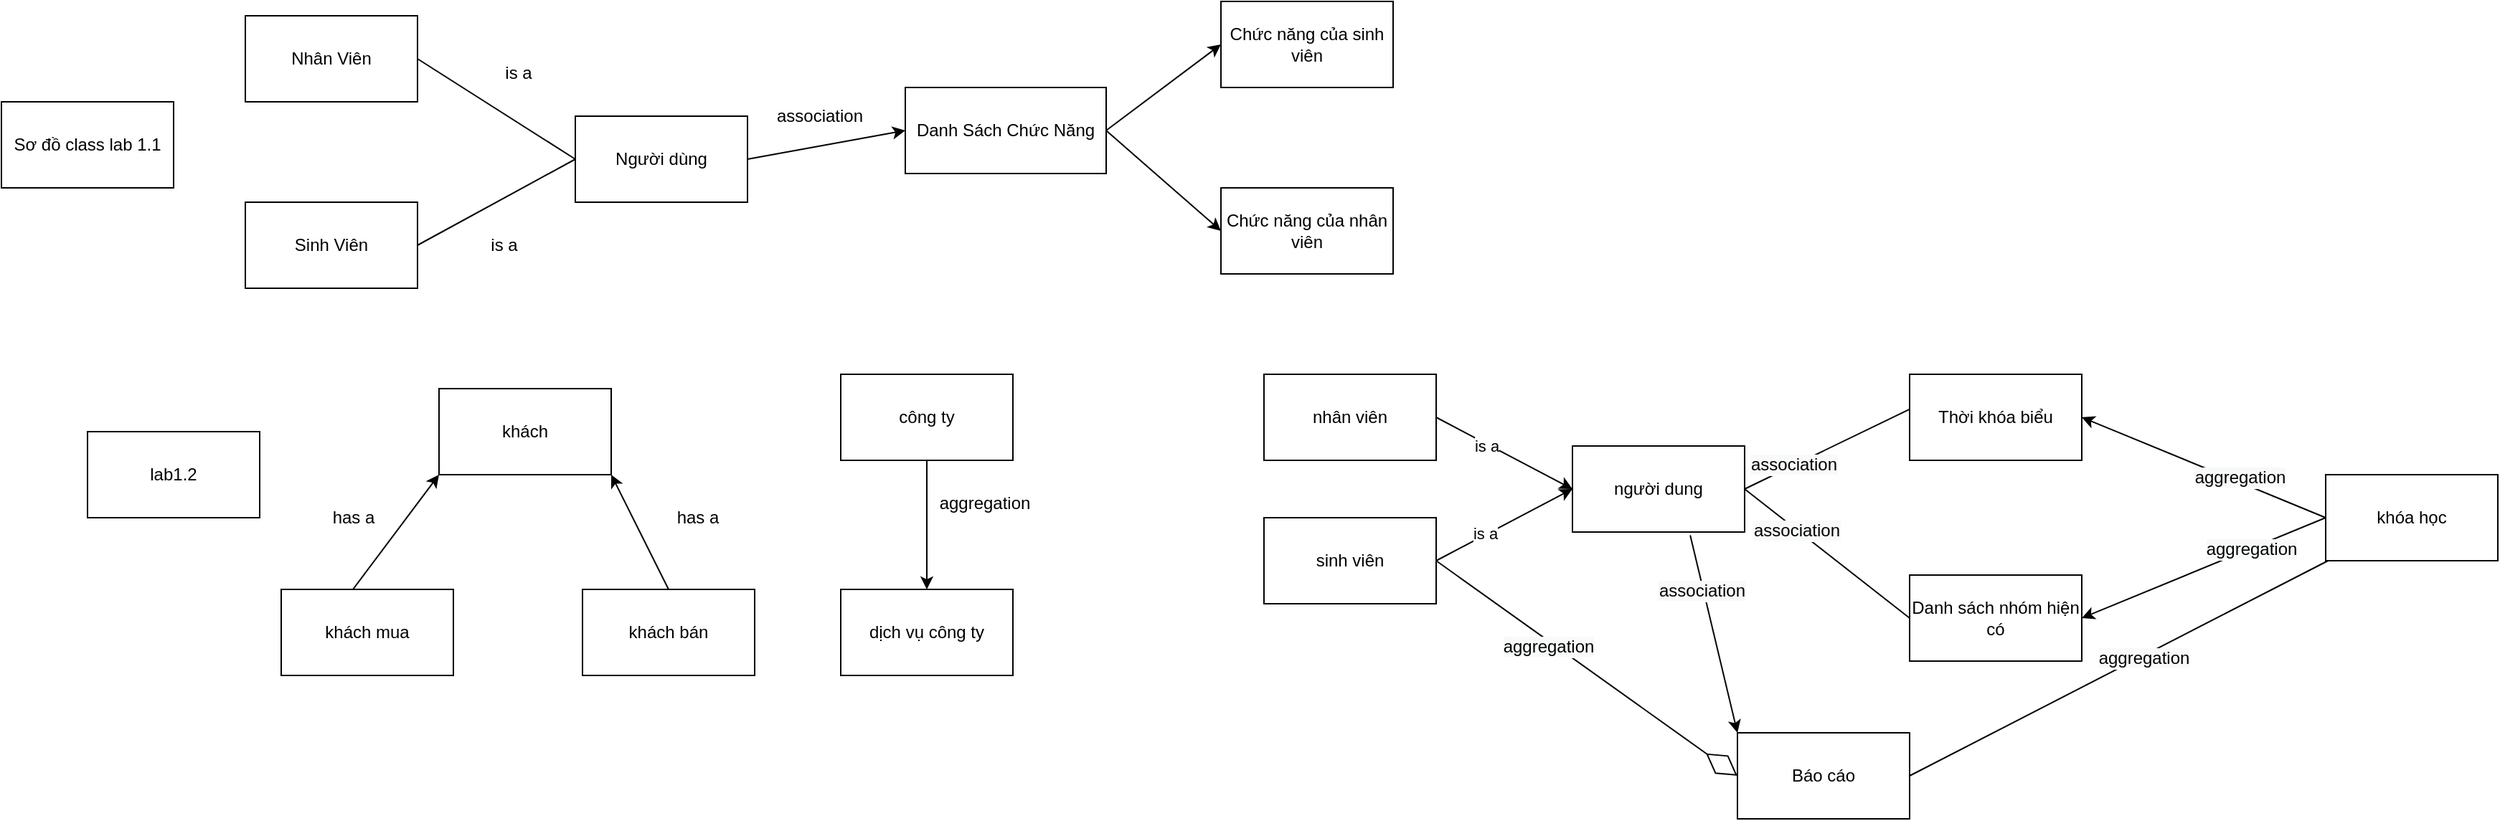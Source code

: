 <mxfile version="17.4.6" type="google"><diagram id="Z_KpYAJ9YNS1ixB8D1k8" name="Page-1"><mxGraphModel grid="1" page="1" gridSize="10" guides="1" tooltips="1" connect="1" arrows="1" fold="1" pageScale="1" pageWidth="850" pageHeight="1100" math="0" shadow="0"><root><mxCell id="0"/><mxCell id="1" parent="0"/><mxCell id="WNBe4KdS5Xk9iNWMUz5a-10" value="Nhân Viên" style="whiteSpace=wrap;html=1;" vertex="1" parent="1"><mxGeometry x="290" y="320" width="120" height="60" as="geometry"/></mxCell><mxCell id="WNBe4KdS5Xk9iNWMUz5a-11" value="Sinh Viên" style="whiteSpace=wrap;html=1;" vertex="1" parent="1"><mxGeometry x="290" y="450" width="120" height="60" as="geometry"/></mxCell><mxCell id="WNBe4KdS5Xk9iNWMUz5a-12" value="Người dùng" style="whiteSpace=wrap;html=1;" vertex="1" parent="1"><mxGeometry x="520" y="390" width="120" height="60" as="geometry"/></mxCell><mxCell id="WNBe4KdS5Xk9iNWMUz5a-13" value="" style="endArrow=none;html=1;rounded=0;entryX=0;entryY=0.5;entryDx=0;entryDy=0;" edge="1" parent="1" target="WNBe4KdS5Xk9iNWMUz5a-12"><mxGeometry width="50" height="50" relative="1" as="geometry"><mxPoint x="410" y="350" as="sourcePoint"/><mxPoint x="460" y="300" as="targetPoint"/></mxGeometry></mxCell><mxCell id="WNBe4KdS5Xk9iNWMUz5a-14" value="" style="endArrow=none;html=1;rounded=0;entryX=0;entryY=0.5;entryDx=0;entryDy=0;" edge="1" parent="1" target="WNBe4KdS5Xk9iNWMUz5a-12"><mxGeometry width="50" height="50" relative="1" as="geometry"><mxPoint x="410" y="480" as="sourcePoint"/><mxPoint x="460" y="430" as="targetPoint"/></mxGeometry></mxCell><mxCell id="WNBe4KdS5Xk9iNWMUz5a-17" value="is a" style="text;html=1;align=center;verticalAlign=middle;resizable=0;points=[];autosize=1;strokeColor=none;fillColor=none;" vertex="1" parent="1"><mxGeometry x="465" y="350" width="30" height="20" as="geometry"/></mxCell><mxCell id="WNBe4KdS5Xk9iNWMUz5a-18" value="is a" style="text;html=1;align=center;verticalAlign=middle;resizable=0;points=[];autosize=1;strokeColor=none;fillColor=none;" vertex="1" parent="1"><mxGeometry x="455" y="470" width="30" height="20" as="geometry"/></mxCell><mxCell id="WNBe4KdS5Xk9iNWMUz5a-20" value="Danh Sách Chức Năng" style="whiteSpace=wrap;html=1;" vertex="1" parent="1"><mxGeometry x="750" y="370" width="140" height="60" as="geometry"/></mxCell><mxCell id="WNBe4KdS5Xk9iNWMUz5a-21" value="" style="endArrow=classic;html=1;rounded=0;exitX=1;exitY=0.5;exitDx=0;exitDy=0;" edge="1" parent="1" source="WNBe4KdS5Xk9iNWMUz5a-12"><mxGeometry width="50" height="50" relative="1" as="geometry"><mxPoint x="730" y="260" as="sourcePoint"/><mxPoint x="750" y="400" as="targetPoint"/></mxGeometry></mxCell><mxCell id="WNBe4KdS5Xk9iNWMUz5a-22" value="association" style="text;html=1;align=center;verticalAlign=middle;resizable=0;points=[];autosize=1;strokeColor=none;fillColor=none;" vertex="1" parent="1"><mxGeometry x="650" y="380" width="80" height="20" as="geometry"/></mxCell><mxCell id="WNBe4KdS5Xk9iNWMUz5a-23" value="khách" style="whiteSpace=wrap;html=1;" vertex="1" parent="1"><mxGeometry x="425" y="580" width="120" height="60" as="geometry"/></mxCell><mxCell id="WNBe4KdS5Xk9iNWMUz5a-24" value="khách mua" style="whiteSpace=wrap;html=1;" vertex="1" parent="1"><mxGeometry x="315" y="720" width="120" height="60" as="geometry"/></mxCell><mxCell id="WNBe4KdS5Xk9iNWMUz5a-25" value="khách bán" style="whiteSpace=wrap;html=1;" vertex="1" parent="1"><mxGeometry x="525" y="720" width="120" height="60" as="geometry"/></mxCell><mxCell id="WNBe4KdS5Xk9iNWMUz5a-26" value="" style="endArrow=classic;html=1;rounded=0;entryX=0;entryY=1;entryDx=0;entryDy=0;" edge="1" parent="1" target="WNBe4KdS5Xk9iNWMUz5a-23"><mxGeometry width="50" height="50" relative="1" as="geometry"><mxPoint x="365" y="720" as="sourcePoint"/><mxPoint x="415" y="670" as="targetPoint"/></mxGeometry></mxCell><mxCell id="WNBe4KdS5Xk9iNWMUz5a-27" value="" style="endArrow=classic;html=1;rounded=0;entryX=1;entryY=1;entryDx=0;entryDy=0;" edge="1" parent="1" target="WNBe4KdS5Xk9iNWMUz5a-23"><mxGeometry width="50" height="50" relative="1" as="geometry"><mxPoint x="585" y="720" as="sourcePoint"/><mxPoint x="645" y="640" as="targetPoint"/></mxGeometry></mxCell><mxCell id="WNBe4KdS5Xk9iNWMUz5a-28" value="has a" style="text;html=1;align=center;verticalAlign=middle;resizable=0;points=[];autosize=1;strokeColor=none;fillColor=none;" vertex="1" parent="1"><mxGeometry x="345" y="660" width="40" height="20" as="geometry"/></mxCell><mxCell id="WNBe4KdS5Xk9iNWMUz5a-29" value="has a" style="text;html=1;align=center;verticalAlign=middle;resizable=0;points=[];autosize=1;strokeColor=none;fillColor=none;" vertex="1" parent="1"><mxGeometry x="585" y="660" width="40" height="20" as="geometry"/></mxCell><mxCell id="WNBe4KdS5Xk9iNWMUz5a-30" value="công ty" style="whiteSpace=wrap;html=1;" vertex="1" parent="1"><mxGeometry x="705" y="570" width="120" height="60" as="geometry"/></mxCell><mxCell id="WNBe4KdS5Xk9iNWMUz5a-31" value="dịch vụ công ty" style="whiteSpace=wrap;html=1;" vertex="1" parent="1"><mxGeometry x="705" y="720" width="120" height="60" as="geometry"/></mxCell><mxCell id="WNBe4KdS5Xk9iNWMUz5a-32" value="" style="endArrow=classic;html=1;rounded=0;entryX=0.5;entryY=0;entryDx=0;entryDy=0;" edge="1" parent="1" target="WNBe4KdS5Xk9iNWMUz5a-31"><mxGeometry width="50" height="50" relative="1" as="geometry"><mxPoint x="765" y="630" as="sourcePoint"/><mxPoint x="825" y="550" as="targetPoint"/></mxGeometry></mxCell><mxCell id="WNBe4KdS5Xk9iNWMUz5a-33" value="aggregation" style="text;html=1;align=center;verticalAlign=middle;resizable=0;points=[];autosize=1;strokeColor=none;fillColor=none;" vertex="1" parent="1"><mxGeometry x="765" y="650" width="80" height="20" as="geometry"/></mxCell><mxCell id="WNBe4KdS5Xk9iNWMUz5a-50" value="" style="endArrow=classic;html=1;rounded=0;entryX=0;entryY=0.5;entryDx=0;entryDy=0;" edge="1" parent="1" target="WNBe4KdS5Xk9iNWMUz5a-51"><mxGeometry width="50" height="50" relative="1" as="geometry"><mxPoint x="890" y="400" as="sourcePoint"/><mxPoint x="960" y="360" as="targetPoint"/></mxGeometry></mxCell><mxCell id="WNBe4KdS5Xk9iNWMUz5a-51" value="Chức năng của sinh viên" style="whiteSpace=wrap;html=1;" vertex="1" parent="1"><mxGeometry x="970" y="310" width="120" height="60" as="geometry"/></mxCell><mxCell id="WNBe4KdS5Xk9iNWMUz5a-52" value="" style="endArrow=classic;html=1;rounded=0;entryX=0;entryY=0.5;entryDx=0;entryDy=0;exitX=1;exitY=0.5;exitDx=0;exitDy=0;" edge="1" parent="1" source="WNBe4KdS5Xk9iNWMUz5a-20" target="WNBe4KdS5Xk9iNWMUz5a-53"><mxGeometry width="50" height="50" relative="1" as="geometry"><mxPoint x="900" y="410" as="sourcePoint"/><mxPoint x="980" y="350" as="targetPoint"/></mxGeometry></mxCell><mxCell id="WNBe4KdS5Xk9iNWMUz5a-53" value="Chức năng của nhân viên" style="whiteSpace=wrap;html=1;" vertex="1" parent="1"><mxGeometry x="970" y="440" width="120" height="60" as="geometry"/></mxCell><mxCell id="WNBe4KdS5Xk9iNWMUz5a-55" value="Sơ đồ class lab 1.1" style="whiteSpace=wrap;html=1;" vertex="1" parent="1"><mxGeometry x="120" y="380" width="120" height="60" as="geometry"/></mxCell><mxCell id="WNBe4KdS5Xk9iNWMUz5a-56" value="lab1.2" style="whiteSpace=wrap;html=1;" vertex="1" parent="1"><mxGeometry x="180" y="610" width="120" height="60" as="geometry"/></mxCell><mxCell id="WNBe4KdS5Xk9iNWMUz5a-74" value="nhân viên" style="whiteSpace=wrap;html=1;" vertex="1" parent="1"><mxGeometry x="1000" y="570" width="120" height="60" as="geometry"/></mxCell><mxCell id="WNBe4KdS5Xk9iNWMUz5a-75" value="sinh viên" style="whiteSpace=wrap;html=1;" vertex="1" parent="1"><mxGeometry x="1000" y="670" width="120" height="60" as="geometry"/></mxCell><mxCell id="WNBe4KdS5Xk9iNWMUz5a-76" value="người dung" style="whiteSpace=wrap;html=1;" vertex="1" parent="1"><mxGeometry x="1215" y="620" width="120" height="60" as="geometry"/></mxCell><mxCell id="WNBe4KdS5Xk9iNWMUz5a-77" value="Thời khóa biểu" style="whiteSpace=wrap;html=1;" vertex="1" parent="1"><mxGeometry x="1450" y="570" width="120" height="60" as="geometry"/></mxCell><mxCell id="WNBe4KdS5Xk9iNWMUz5a-78" value="Danh sách nhóm hiện có" style="whiteSpace=wrap;html=1;" vertex="1" parent="1"><mxGeometry x="1450" y="710" width="120" height="60" as="geometry"/></mxCell><mxCell id="WNBe4KdS5Xk9iNWMUz5a-79" value="khóa học" style="whiteSpace=wrap;html=1;" vertex="1" parent="1"><mxGeometry x="1740" y="640" width="120" height="60" as="geometry"/></mxCell><mxCell id="WNBe4KdS5Xk9iNWMUz5a-80" value="" style="endArrow=classic;html=1;rounded=0;entryX=0;entryY=0.5;entryDx=0;entryDy=0;" edge="1" parent="1" target="WNBe4KdS5Xk9iNWMUz5a-76"><mxGeometry width="50" height="50" relative="1" as="geometry"><mxPoint x="1120" y="600" as="sourcePoint"/><mxPoint x="1170" y="550" as="targetPoint"/></mxGeometry></mxCell><mxCell id="WNBe4KdS5Xk9iNWMUz5a-82" value="is a" style="edgeLabel;html=1;align=center;verticalAlign=middle;resizable=0;points=[];" connectable="0" vertex="1" parent="WNBe4KdS5Xk9iNWMUz5a-80"><mxGeometry x="-0.252" y="-1" relative="1" as="geometry"><mxPoint as="offset"/></mxGeometry></mxCell><mxCell id="WNBe4KdS5Xk9iNWMUz5a-81" value="" style="endArrow=classic;html=1;rounded=0;entryX=0;entryY=0.5;entryDx=0;entryDy=0;exitX=1;exitY=0.5;exitDx=0;exitDy=0;" edge="1" parent="1" source="WNBe4KdS5Xk9iNWMUz5a-75" target="WNBe4KdS5Xk9iNWMUz5a-76"><mxGeometry width="50" height="50" relative="1" as="geometry"><mxPoint x="1130" y="610" as="sourcePoint"/><mxPoint x="1225" y="660" as="targetPoint"/></mxGeometry></mxCell><mxCell id="WNBe4KdS5Xk9iNWMUz5a-83" value="is a" style="edgeLabel;html=1;align=center;verticalAlign=middle;resizable=0;points=[];" connectable="0" vertex="1" parent="WNBe4KdS5Xk9iNWMUz5a-81"><mxGeometry x="-0.261" y="2" relative="1" as="geometry"><mxPoint y="1" as="offset"/></mxGeometry></mxCell><mxCell id="WNBe4KdS5Xk9iNWMUz5a-84" value="" style="endArrow=none;html=1;rounded=0;entryX=0.001;entryY=0.405;entryDx=0;entryDy=0;entryPerimeter=0;" edge="1" parent="1" target="WNBe4KdS5Xk9iNWMUz5a-77"><mxGeometry width="50" height="50" relative="1" as="geometry"><mxPoint x="1335" y="650" as="sourcePoint"/><mxPoint x="1385" y="600" as="targetPoint"/></mxGeometry></mxCell><mxCell id="WNBe4KdS5Xk9iNWMUz5a-87" value="&lt;span style=&quot;font-size: 12px ; background-color: rgb(248 , 249 , 250)&quot;&gt;association&lt;/span&gt;" style="edgeLabel;html=1;align=center;verticalAlign=middle;resizable=0;points=[];" connectable="0" vertex="1" parent="WNBe4KdS5Xk9iNWMUz5a-84"><mxGeometry x="-0.414" y="1" relative="1" as="geometry"><mxPoint as="offset"/></mxGeometry></mxCell><mxCell id="WNBe4KdS5Xk9iNWMUz5a-85" value="" style="endArrow=none;html=1;rounded=0;entryX=0;entryY=0.5;entryDx=0;entryDy=0;" edge="1" parent="1" target="WNBe4KdS5Xk9iNWMUz5a-78"><mxGeometry width="50" height="50" relative="1" as="geometry"><mxPoint x="1335" y="650" as="sourcePoint"/><mxPoint x="1385" y="600" as="targetPoint"/></mxGeometry></mxCell><mxCell id="WNBe4KdS5Xk9iNWMUz5a-89" value="&lt;span style=&quot;font-size: 12px ; background-color: rgb(248 , 249 , 250)&quot;&gt;association&lt;/span&gt;" style="edgeLabel;html=1;align=center;verticalAlign=middle;resizable=0;points=[];" connectable="0" vertex="1" parent="WNBe4KdS5Xk9iNWMUz5a-85"><mxGeometry x="-0.367" relative="1" as="geometry"><mxPoint as="offset"/></mxGeometry></mxCell><mxCell id="WNBe4KdS5Xk9iNWMUz5a-90" value="Báo cáo" style="whiteSpace=wrap;html=1;" vertex="1" parent="1"><mxGeometry x="1330" y="820" width="120" height="60" as="geometry"/></mxCell><mxCell id="WNBe4KdS5Xk9iNWMUz5a-93" value="" style="endArrow=classic;html=1;rounded=0;exitX=0;exitY=0.5;exitDx=0;exitDy=0;entryX=1;entryY=0.5;entryDx=0;entryDy=0;" edge="1" parent="1" source="WNBe4KdS5Xk9iNWMUz5a-79" target="WNBe4KdS5Xk9iNWMUz5a-77"><mxGeometry width="50" height="50" relative="1" as="geometry"><mxPoint x="1640" y="760" as="sourcePoint"/><mxPoint x="1690" y="710" as="targetPoint"/></mxGeometry></mxCell><mxCell id="WNBe4KdS5Xk9iNWMUz5a-95" value="&lt;span style=&quot;font-size: 12px ; background-color: rgb(248 , 249 , 250)&quot;&gt;aggregation&lt;/span&gt;" style="edgeLabel;html=1;align=center;verticalAlign=middle;resizable=0;points=[];" connectable="0" vertex="1" parent="WNBe4KdS5Xk9iNWMUz5a-93"><mxGeometry x="-0.281" y="-3" relative="1" as="geometry"><mxPoint as="offset"/></mxGeometry></mxCell><mxCell id="WNBe4KdS5Xk9iNWMUz5a-94" value="" style="endArrow=classic;html=1;rounded=0;entryX=1;entryY=0.5;entryDx=0;entryDy=0;" edge="1" parent="1" target="WNBe4KdS5Xk9iNWMUz5a-78"><mxGeometry width="50" height="50" relative="1" as="geometry"><mxPoint x="1740" y="670" as="sourcePoint"/><mxPoint x="1790" y="620" as="targetPoint"/></mxGeometry></mxCell><mxCell id="WNBe4KdS5Xk9iNWMUz5a-96" value="&lt;span style=&quot;font-size: 12px ; background-color: rgb(248 , 249 , 250)&quot;&gt;aggregation&lt;/span&gt;" style="edgeLabel;html=1;align=center;verticalAlign=middle;resizable=0;points=[];" connectable="0" vertex="1" parent="WNBe4KdS5Xk9iNWMUz5a-94"><mxGeometry x="-0.392" relative="1" as="geometry"><mxPoint as="offset"/></mxGeometry></mxCell><mxCell id="WNBe4KdS5Xk9iNWMUz5a-97" value="" style="endArrow=none;html=1;rounded=0;" edge="1" parent="1" target="WNBe4KdS5Xk9iNWMUz5a-79"><mxGeometry width="50" height="50" relative="1" as="geometry"><mxPoint x="1450" y="850" as="sourcePoint"/><mxPoint x="1500" y="800" as="targetPoint"/></mxGeometry></mxCell><mxCell id="WNBe4KdS5Xk9iNWMUz5a-98" value="&lt;span style=&quot;font-size: 12px ; background-color: rgb(248 , 249 , 250)&quot;&gt;aggregation&lt;/span&gt;" style="edgeLabel;html=1;align=center;verticalAlign=middle;resizable=0;points=[];" connectable="0" vertex="1" parent="WNBe4KdS5Xk9iNWMUz5a-97"><mxGeometry x="0.11" y="-1" relative="1" as="geometry"><mxPoint as="offset"/></mxGeometry></mxCell><mxCell id="WNBe4KdS5Xk9iNWMUz5a-99" value="" style="endArrow=diamondThin;endFill=0;endSize=24;html=1;rounded=0;exitX=1;exitY=0.5;exitDx=0;exitDy=0;entryX=0;entryY=0.5;entryDx=0;entryDy=0;" edge="1" parent="1" source="WNBe4KdS5Xk9iNWMUz5a-75" target="WNBe4KdS5Xk9iNWMUz5a-90"><mxGeometry width="160" relative="1" as="geometry"><mxPoint x="1210" y="750" as="sourcePoint"/><mxPoint x="1370" y="750" as="targetPoint"/></mxGeometry></mxCell><mxCell id="WNBe4KdS5Xk9iNWMUz5a-100" value="&lt;span style=&quot;font-size: 12px ; background-color: rgb(248 , 249 , 250)&quot;&gt;aggregation&lt;/span&gt;" style="edgeLabel;html=1;align=center;verticalAlign=middle;resizable=0;points=[];" connectable="0" vertex="1" parent="WNBe4KdS5Xk9iNWMUz5a-99"><mxGeometry x="-0.241" y="-3" relative="1" as="geometry"><mxPoint as="offset"/></mxGeometry></mxCell><mxCell id="WNBe4KdS5Xk9iNWMUz5a-101" value="" style="endArrow=classic;html=1;rounded=0;exitX=0.684;exitY=1.037;exitDx=0;exitDy=0;exitPerimeter=0;entryX=0;entryY=0;entryDx=0;entryDy=0;" edge="1" parent="1" source="WNBe4KdS5Xk9iNWMUz5a-76" target="WNBe4KdS5Xk9iNWMUz5a-90"><mxGeometry width="50" height="50" relative="1" as="geometry"><mxPoint x="1260" y="770" as="sourcePoint"/><mxPoint x="1310" y="720" as="targetPoint"/></mxGeometry></mxCell><mxCell id="WNBe4KdS5Xk9iNWMUz5a-102" value="&lt;span style=&quot;font-size: 12px ; background-color: rgb(248 , 249 , 250)&quot;&gt;association&lt;/span&gt;" style="edgeLabel;html=1;align=center;verticalAlign=middle;resizable=0;points=[];" connectable="0" vertex="1" parent="WNBe4KdS5Xk9iNWMUz5a-101"><mxGeometry x="-0.441" y="-2" relative="1" as="geometry"><mxPoint as="offset"/></mxGeometry></mxCell></root></mxGraphModel></diagram></mxfile>